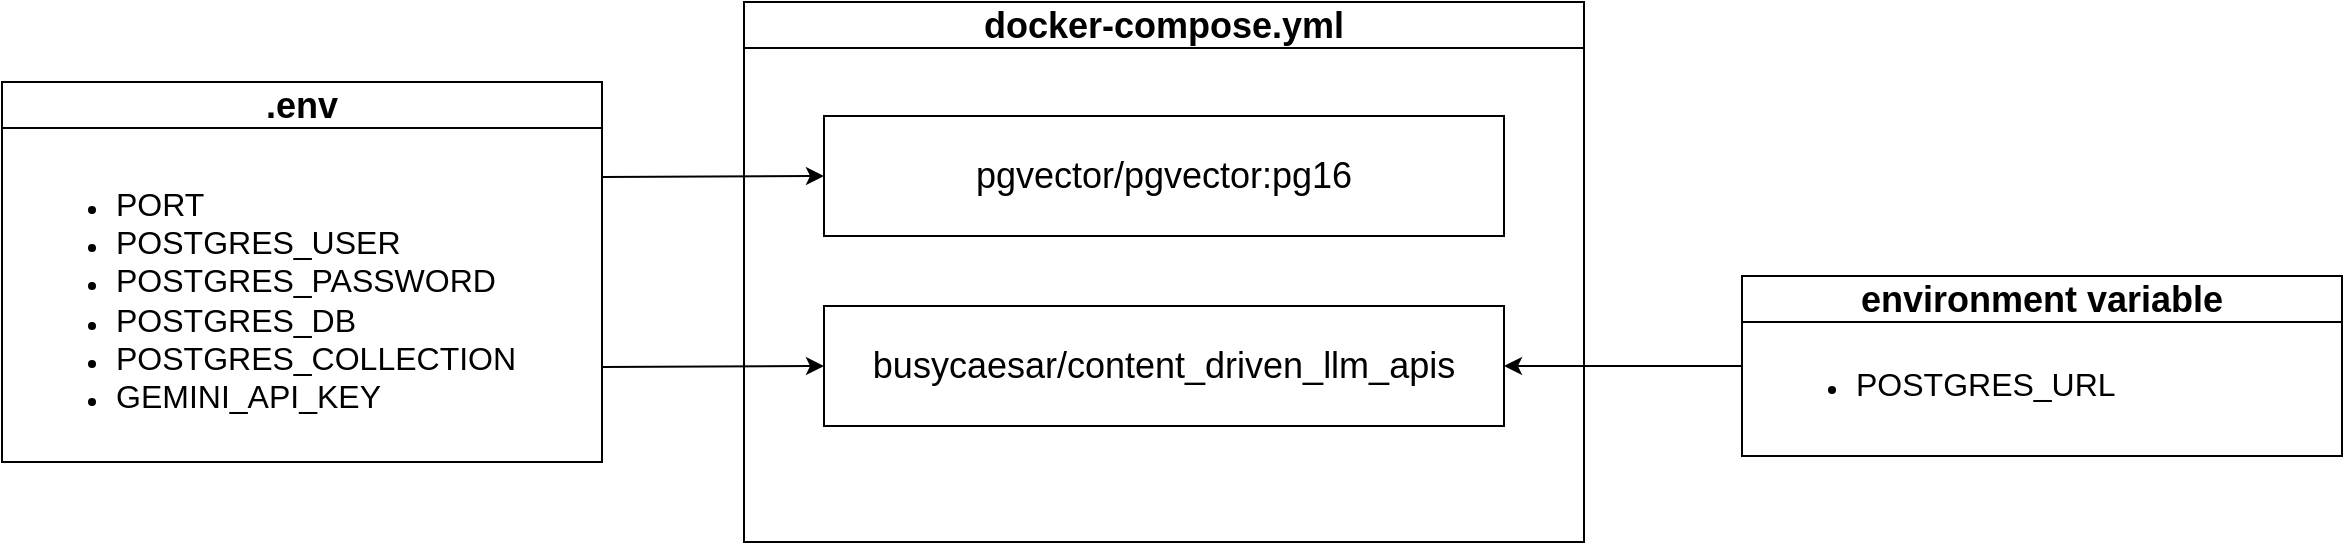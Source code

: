 <mxfile version="24.9.0">
  <diagram name="Page-1" id="mBedW4wAC-FoqO0z0ZDx">
    <mxGraphModel dx="2443" dy="827" grid="1" gridSize="10" guides="1" tooltips="1" connect="1" arrows="1" fold="1" page="1" pageScale="1" pageWidth="850" pageHeight="1100" math="0" shadow="0">
      <root>
        <mxCell id="0" />
        <mxCell id="1" parent="0" />
        <mxCell id="w4pggSOydJMUPkA31_QN-1" value="" style="group" vertex="1" connectable="0" parent="1">
          <mxGeometry x="321" y="393" width="340" height="60" as="geometry" />
        </mxCell>
        <mxCell id="w4pggSOydJMUPkA31_QN-2" value="" style="rounded=0;whiteSpace=wrap;html=1;" vertex="1" parent="w4pggSOydJMUPkA31_QN-1">
          <mxGeometry width="340" height="60" as="geometry" />
        </mxCell>
        <mxCell id="w4pggSOydJMUPkA31_QN-3" value="&lt;font style=&quot;font-size: 18px;&quot;&gt;busycaesar/content_driven_llm_apis&lt;/font&gt;" style="text;html=1;align=center;verticalAlign=middle;whiteSpace=wrap;rounded=0;" vertex="1" parent="w4pggSOydJMUPkA31_QN-1">
          <mxGeometry x="85" y="15" width="170" height="30" as="geometry" />
        </mxCell>
        <mxCell id="w4pggSOydJMUPkA31_QN-4" value="" style="group" vertex="1" connectable="0" parent="1">
          <mxGeometry x="321" y="298" width="340" height="60" as="geometry" />
        </mxCell>
        <mxCell id="w4pggSOydJMUPkA31_QN-5" value="" style="rounded=0;whiteSpace=wrap;html=1;" vertex="1" parent="w4pggSOydJMUPkA31_QN-4">
          <mxGeometry width="340" height="60" as="geometry" />
        </mxCell>
        <mxCell id="w4pggSOydJMUPkA31_QN-6" value="&lt;font style=&quot;font-size: 18px;&quot;&gt;pgvector/pgvector:pg16&lt;/font&gt;" style="text;html=1;align=center;verticalAlign=middle;whiteSpace=wrap;rounded=0;" vertex="1" parent="w4pggSOydJMUPkA31_QN-4">
          <mxGeometry x="85" y="15" width="170" height="30" as="geometry" />
        </mxCell>
        <mxCell id="w4pggSOydJMUPkA31_QN-7" value="&lt;font style=&quot;font-size: 18px;&quot;&gt;.env&lt;/font&gt;" style="swimlane;whiteSpace=wrap;html=1;" vertex="1" parent="1">
          <mxGeometry x="-90" y="281" width="300" height="190" as="geometry" />
        </mxCell>
        <mxCell id="w4pggSOydJMUPkA31_QN-8" value="&lt;ul style=&quot;margin-top: 5px;&quot;&gt;&lt;li&gt;&lt;font style=&quot;font-size: 16px;&quot;&gt;PORT&lt;/font&gt;&lt;/li&gt;&lt;li&gt;&lt;font style=&quot;&quot;&gt;&lt;span style=&quot;font-size: 16px;&quot;&gt;POSTGRES_USER&lt;/span&gt;&lt;/font&gt;&lt;/li&gt;&lt;li&gt;&lt;font style=&quot;&quot;&gt;&lt;span style=&quot;font-size: 16px;&quot;&gt;POSTGRES_PASSWORD&lt;/span&gt;&lt;/font&gt;&lt;/li&gt;&lt;li&gt;&lt;font style=&quot;&quot;&gt;&lt;span style=&quot;font-size: 16px;&quot;&gt;POSTGRES_DB&lt;/span&gt;&lt;/font&gt;&lt;/li&gt;&lt;li&gt;&lt;font style=&quot;&quot;&gt;&lt;span style=&quot;font-size: 16px;&quot;&gt;POSTGRES_COLLECTION&lt;/span&gt;&lt;/font&gt;&lt;/li&gt;&lt;li&gt;&lt;font style=&quot;&quot;&gt;&lt;span style=&quot;font-size: 16px;&quot;&gt;GEMINI_API_KEY&lt;/span&gt;&lt;/font&gt;&lt;/li&gt;&lt;/ul&gt;" style="text;html=1;align=left;verticalAlign=top;whiteSpace=wrap;rounded=0;" vertex="1" parent="w4pggSOydJMUPkA31_QN-7">
          <mxGeometry x="15" y="40" width="270" height="130" as="geometry" />
        </mxCell>
        <mxCell id="w4pggSOydJMUPkA31_QN-10" value="&lt;font style=&quot;font-size: 18px;&quot;&gt;environment variable&lt;/font&gt;" style="swimlane;whiteSpace=wrap;html=1;" vertex="1" parent="1">
          <mxGeometry x="780" y="378" width="300" height="90" as="geometry" />
        </mxCell>
        <mxCell id="w4pggSOydJMUPkA31_QN-11" value="&lt;ul style=&quot;margin-top: 5px;&quot;&gt;&lt;li&gt;&lt;font style=&quot;font-size: 16px;&quot;&gt;POSTGRES_URL&lt;/font&gt;&lt;/li&gt;&lt;/ul&gt;" style="text;html=1;align=left;verticalAlign=top;whiteSpace=wrap;rounded=0;" vertex="1" parent="w4pggSOydJMUPkA31_QN-10">
          <mxGeometry x="15" y="33" width="270" height="40" as="geometry" />
        </mxCell>
        <mxCell id="w4pggSOydJMUPkA31_QN-13" value="" style="endArrow=classic;html=1;rounded=0;exitX=1;exitY=0.25;exitDx=0;exitDy=0;entryX=0;entryY=0.5;entryDx=0;entryDy=0;" edge="1" parent="1" source="w4pggSOydJMUPkA31_QN-7" target="w4pggSOydJMUPkA31_QN-5">
          <mxGeometry width="50" height="50" relative="1" as="geometry">
            <mxPoint x="280" y="540" as="sourcePoint" />
            <mxPoint x="330" y="490" as="targetPoint" />
          </mxGeometry>
        </mxCell>
        <mxCell id="w4pggSOydJMUPkA31_QN-14" value="" style="endArrow=classic;html=1;rounded=0;exitX=1;exitY=0.75;exitDx=0;exitDy=0;entryX=0;entryY=0.5;entryDx=0;entryDy=0;" edge="1" parent="1" source="w4pggSOydJMUPkA31_QN-7" target="w4pggSOydJMUPkA31_QN-2">
          <mxGeometry width="50" height="50" relative="1" as="geometry">
            <mxPoint x="300" y="580" as="sourcePoint" />
            <mxPoint x="350" y="530" as="targetPoint" />
          </mxGeometry>
        </mxCell>
        <mxCell id="w4pggSOydJMUPkA31_QN-15" value="" style="endArrow=classic;html=1;rounded=0;entryX=1;entryY=0.5;entryDx=0;entryDy=0;exitX=0;exitY=0.5;exitDx=0;exitDy=0;" edge="1" parent="1" source="w4pggSOydJMUPkA31_QN-10" target="w4pggSOydJMUPkA31_QN-2">
          <mxGeometry width="50" height="50" relative="1" as="geometry">
            <mxPoint x="570" y="550" as="sourcePoint" />
            <mxPoint x="620" y="500" as="targetPoint" />
          </mxGeometry>
        </mxCell>
        <mxCell id="w4pggSOydJMUPkA31_QN-16" value="&lt;font style=&quot;font-size: 18px;&quot;&gt;docker-compose.yml&lt;/font&gt;" style="swimlane;whiteSpace=wrap;html=1;" vertex="1" parent="1">
          <mxGeometry x="281" y="241" width="420" height="270" as="geometry" />
        </mxCell>
      </root>
    </mxGraphModel>
  </diagram>
</mxfile>
